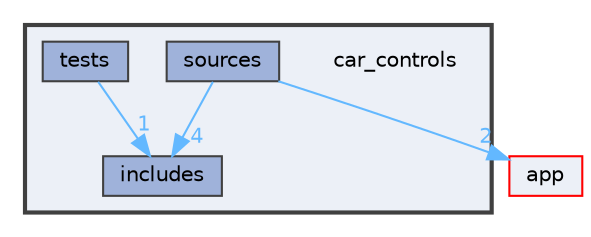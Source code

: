 digraph "car_controls"
{
 // LATEX_PDF_SIZE
  bgcolor="transparent";
  edge [fontname=Helvetica,fontsize=10,labelfontname=Helvetica,labelfontsize=10];
  node [fontname=Helvetica,fontsize=10,shape=box,height=0.2,width=0.4];
  compound=true
  subgraph clusterdir_c764ac26c842542b4c45cb39683c3262 {
    graph [ bgcolor="#ecf0f7", pencolor="grey25", label="", fontname=Helvetica,fontsize=10 style="filled,bold", URL="dir_c764ac26c842542b4c45cb39683c3262.html",tooltip=""]
    dir_c764ac26c842542b4c45cb39683c3262 [shape=plaintext, label="car_controls"];
  dir_00eb05ae10cec889c8580341aa3c38dd [label="includes", fillcolor="#9fb2da", color="grey25", style="filled", URL="dir_00eb05ae10cec889c8580341aa3c38dd.html",tooltip=""];
  dir_306fc9ce76a936817f5882733c58ebe8 [label="sources", fillcolor="#9fb2da", color="grey25", style="filled", URL="dir_306fc9ce76a936817f5882733c58ebe8.html",tooltip=""];
  dir_8adbf52571f16f046d166d01093aafff [label="tests", fillcolor="#9fb2da", color="grey25", style="filled", URL="dir_8adbf52571f16f046d166d01093aafff.html",tooltip=""];
  }
  dir_d422163b96683743ed3963d4aac17747 [label="app", fillcolor="#ecf0f7", color="red", style="filled", URL="dir_d422163b96683743ed3963d4aac17747.html",tooltip=""];
  dir_306fc9ce76a936817f5882733c58ebe8->dir_00eb05ae10cec889c8580341aa3c38dd [headlabel="4", labeldistance=1.5 headhref="dir_000026_000016.html" href="dir_000026_000016.html" color="steelblue1" fontcolor="steelblue1"];
  dir_306fc9ce76a936817f5882733c58ebe8->dir_d422163b96683743ed3963d4aac17747 [headlabel="2", labeldistance=1.5 headhref="dir_000026_000001.html" href="dir_000026_000001.html" color="steelblue1" fontcolor="steelblue1"];
  dir_8adbf52571f16f046d166d01093aafff->dir_00eb05ae10cec889c8580341aa3c38dd [headlabel="1", labeldistance=1.5 headhref="dir_000030_000016.html" href="dir_000030_000016.html" color="steelblue1" fontcolor="steelblue1"];
}
